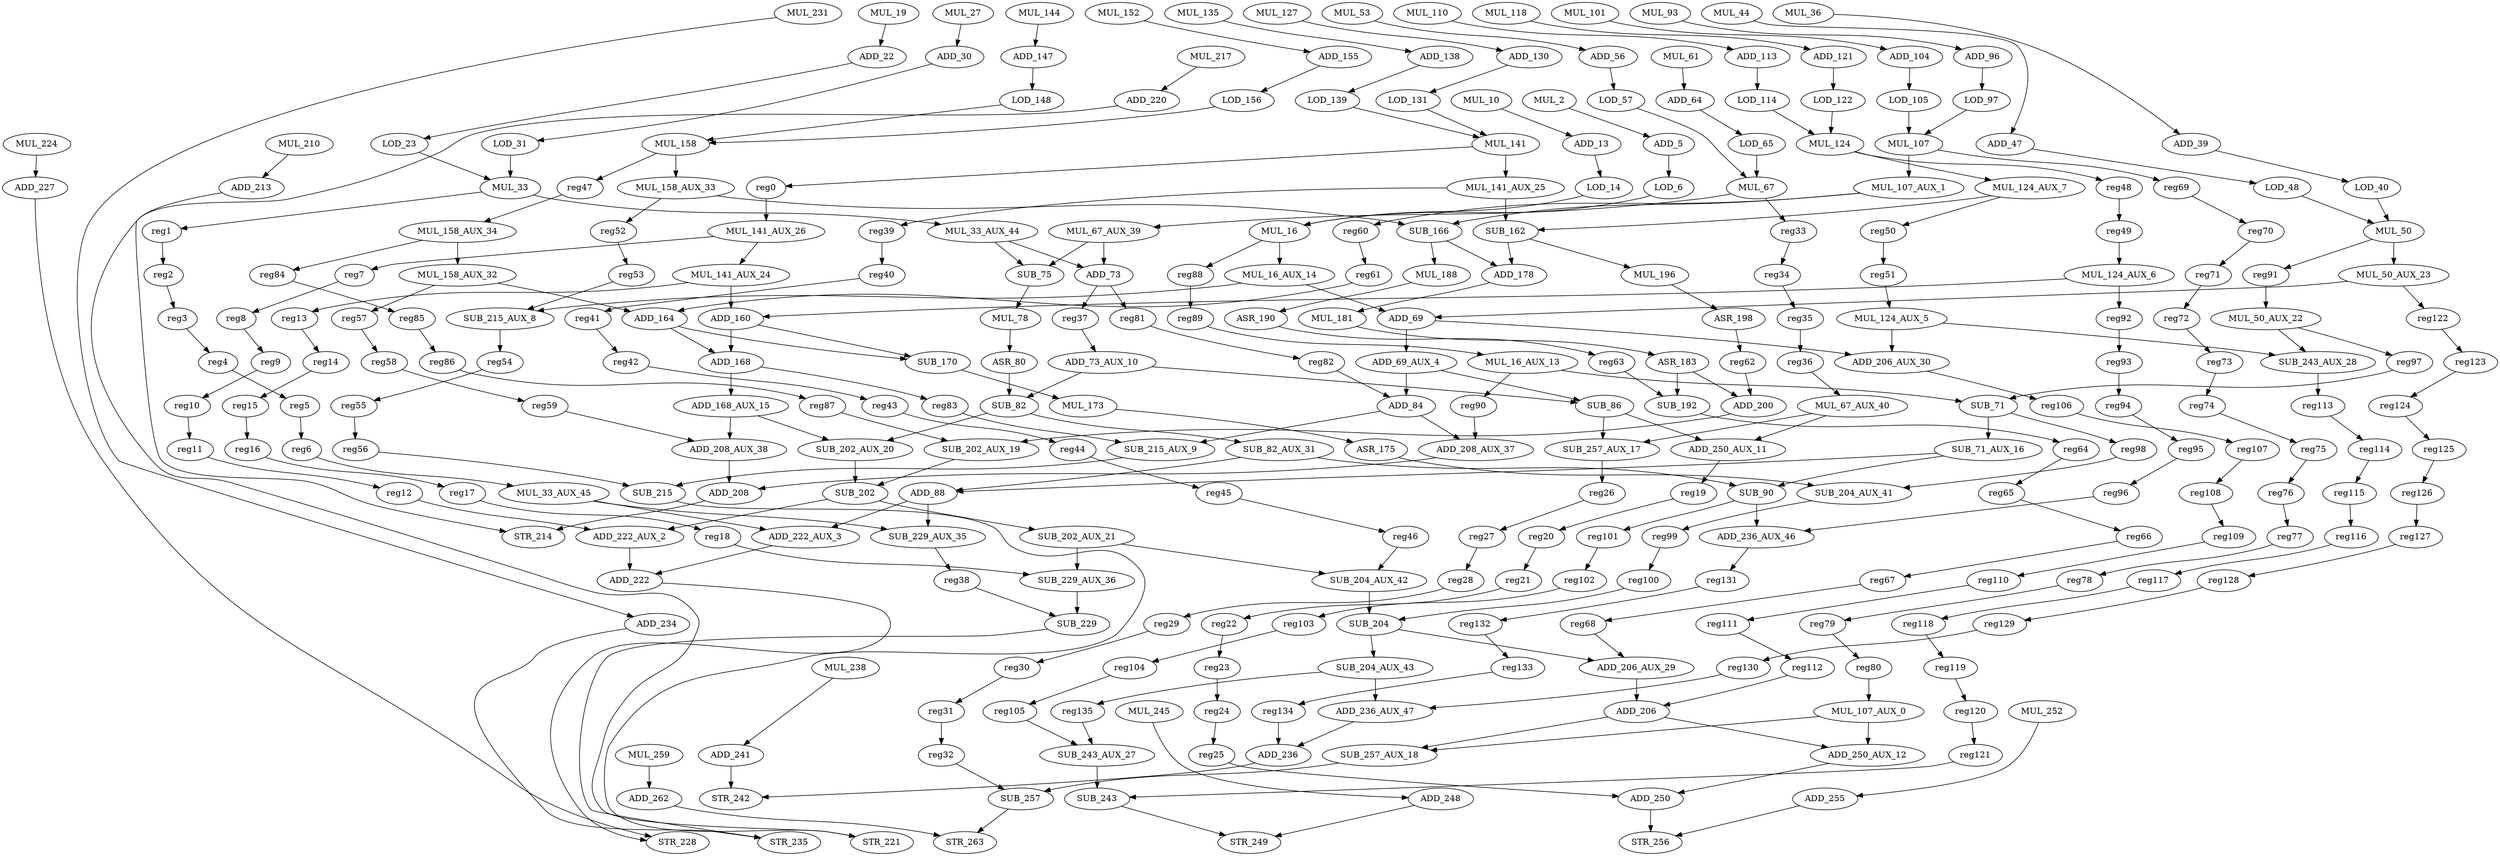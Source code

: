 digraph G {
    MUL_53;
    ADD_56;
    SUB_257_AUX_17;
    reg26;
    MUL_50_AUX_22;
    reg97;
    SUB_243_AUX_28;
    ADD_220;
    STR_221;
    MUL_16_AUX_13;
    reg90;
    SUB_71;
    MUL_124_AUX_6;
    ADD_160;
    reg92;
    MUL_252;
    ADD_255;
    MUL_127;
    ADD_130;
    MUL_238;
    ADD_241;
    SUB_229_AUX_36;
    SUB_229;
    MUL_107_AUX_1;
    reg60;
    SUB_166;
    MUL_141_AUX_25;
    reg39;
    SUB_162;
    MUL_245;
    ADD_248;
    ADD_168;
    SUB_170;
    ADD_147;
    LOD_148;
    MUL_118;
    ADD_121;
    SUB_243_AUX_27;
    SUB_243;
    SUB_90;
    ADD_236_AUX_46;
    reg101;
    LOD_156;
    MUL_158;
    MUL_158_AUX_33;
    reg47;
    MUL_124_AUX_5;
    ADD_206_AUX_30;
    ADD_113;
    LOD_114;
    reg113;
    ADD_13;
    LOD_14;
    STR_256;
    MUL_61;
    ADD_64;
    ADD_206_AUX_29;
    ADD_206;
    ADD_250;
    SUB_204_AUX_43;
    reg135;
    ADD_236_AUX_47;
    ASR_80;
    SUB_82;
    ADD_234;
    STR_235;
    ADD_250_AUX_12;
    SUB_257_AUX_18;
    MUL_16;
    LOD_105;
    MUL_107;
    LOD_57;
    MUL_67;
    reg33;
    MUL_67_AUX_39;
    SUB_257;
    STR_263;
    ADD_236;
    STR_242;
    ADD_262;
    SUB_204_AUX_42;
    SUB_204;
    ASR_198;
    reg62;
    MUL_217;
    MUL_124;
    reg48;
    MUL_124_AUX_7;
    ASR_175;
    SUB_204_AUX_41;
    MUL_141;
    reg0;
    MUL_16_AUX_14;
    SUB_215_AUX_8;
    ADD_69;
    ADD_208_AUX_38;
    ADD_208;
    reg52;
    MUL_33;
    reg1;
    MUL_33_AUX_44;
    MUL_10;
    ADD_222;
    STR_228;
    MUL_135;
    ADD_138;
    MUL_196;
    ADD_250_AUX_11;
    reg19;
    ADD_69_AUX_4;
    SUB_86;
    ADD_84;
    SUB_75;
    ADD_73;
    LOD_65;
    MUL_78;
    ADD_155;
    MUL_188;
    ASR_190;
    LOD_131;
    LOD_48;
    MUL_50;
    ADD_164;
    MUL_210;
    ADD_213;
    ADD_22;
    LOD_23;
    MUL_19;
    SUB_202_AUX_20;
    SUB_202;
    STR_249;
    ADD_208_AUX_37;
    MUL_67_AUX_40;
    MUL_158_AUX_32;
    reg57;
    reg131;
    LOD_122;
    ADD_178;
    MUL_181;
    ADD_222_AUX_2;
    SUB_202_AUX_21;
    MUL_33_AUX_45;
    SUB_229_AUX_35;
    ADD_222_AUX_3;
    MUL_50_AUX_23;
    reg122;
    MUL_259;
    MUL_141_AUX_24;
    reg13;
    SUB_215_AUX_9;
    reg106;
    reg50;
    MUL_152;
    LOD_97;
    reg98;
    SUB_71_AUX_16;
    ADD_88;
    MUL_173;
    LOD_6;
    MUL_93;
    ADD_96;
    MUL_44;
    ADD_47;
    reg99;
    MUL_36;
    ADD_39;
    ADD_104;
    ADD_73_AUX_10;
    MUL_2;
    ADD_5;
    LOD_40;
    reg83;
    ADD_168_AUX_15;
    MUL_231;
    SUB_82_AUX_31;
    MUL_144;
    ADD_30;
    LOD_31;
    STR_214;
    MUL_224;
    ADD_227;
    ADD_200;
    SUB_202_AUX_19;
    MUL_110;
    LOD_139;
    MUL_27;
    MUL_107_AUX_0;
    reg54;
    SUB_215;
    MUL_158_AUX_34;
    reg84;
    MUL_101;
    reg63;
    reg81;
    reg37;
    reg69;
    ASR_183;
    SUB_192;
    reg64;
    reg91;
    MUL_141_AUX_26;
    reg7;
    reg88;
    reg38;
    reg82;
    reg55;
    reg56;
    reg8;
    reg9;
    reg10;
    reg11;
    reg12;
    reg49;
    reg100;
    reg85;
    reg86;
    reg87;
    reg27;
    reg28;
    reg29;
    reg30;
    reg31;
    reg32;
    reg34;
    reg35;
    reg36;
    reg123;
    reg124;
    reg125;
    reg126;
    reg127;
    reg128;
    reg129;
    reg130;
    reg53;
    reg61;
    reg89;
    reg20;
    reg21;
    reg22;
    reg23;
    reg24;
    reg25;
    reg107;
    reg108;
    reg109;
    reg110;
    reg111;
    reg112;
    reg70;
    reg71;
    reg72;
    reg73;
    reg74;
    reg75;
    reg76;
    reg77;
    reg78;
    reg79;
    reg80;
    reg114;
    reg115;
    reg116;
    reg117;
    reg118;
    reg119;
    reg120;
    reg121;
    reg58;
    reg59;
    reg14;
    reg15;
    reg16;
    reg17;
    reg18;
    reg93;
    reg94;
    reg95;
    reg96;
    reg40;
    reg41;
    reg42;
    reg43;
    reg44;
    reg45;
    reg46;
    reg51;
    reg2;
    reg3;
    reg4;
    reg5;
    reg6;
    reg65;
    reg66;
    reg67;
    reg68;
    reg102;
    reg103;
    reg104;
    reg105;
    reg132;
    reg133;
    reg134;
    MUL_53 -> ADD_56 [weight=0];
    ADD_56 -> LOD_57 [weight=0];
    SUB_257_AUX_17 -> reg26 [weight=3];
    reg26 -> reg27 [weight=0];
    MUL_50_AUX_22 -> reg97 [weight=0];
    MUL_50_AUX_22 -> SUB_243_AUX_28 [weight=0];
    reg97 -> SUB_71 [weight=0];
    SUB_243_AUX_28 -> reg113 [weight=5];
    ADD_220 -> STR_221 [weight=0];
    MUL_16_AUX_13 -> reg90 [weight=0];
    MUL_16_AUX_13 -> SUB_71 [weight=0];
    reg90 -> ADD_208_AUX_37 [weight=0];
    SUB_71 -> reg98 [weight=6];
    SUB_71 -> SUB_71_AUX_16 [weight=13];
    MUL_124_AUX_6 -> ADD_160 [weight=0];
    MUL_124_AUX_6 -> reg92 [weight=0];
    ADD_160 -> ADD_168 [weight=13];
    ADD_160 -> SUB_170 [weight=0];
    reg92 -> reg93 [weight=4];
    MUL_252 -> ADD_255 [weight=0];
    ADD_255 -> STR_256 [weight=0];
    MUL_127 -> ADD_130 [weight=0];
    ADD_130 -> LOD_131 [weight=0];
    MUL_238 -> ADD_241 [weight=0];
    ADD_241 -> STR_242 [weight=3];
    SUB_229_AUX_36 -> SUB_229 [weight=14];
    SUB_229 -> STR_235 [weight=0];
    MUL_107_AUX_1 -> reg60 [weight=0];
    MUL_107_AUX_1 -> SUB_166 [weight=0];
    reg60 -> reg61 [weight=0];
    SUB_166 -> MUL_188 [weight=3];
    SUB_166 -> ADD_178 [weight=0];
    MUL_141_AUX_25 -> reg39 [weight=0];
    MUL_141_AUX_25 -> SUB_162 [weight=7];
    reg39 -> reg40 [weight=2];
    SUB_162 -> ADD_178 [weight=0];
    SUB_162 -> MUL_196 [weight=0];
    MUL_245 -> ADD_248 [weight=0];
    ADD_248 -> STR_249 [weight=0];
    ADD_168 -> reg83 [weight=0];
    ADD_168 -> ADD_168_AUX_15 [weight=15];
    SUB_170 -> MUL_173 [weight=7];
    ADD_147 -> LOD_148 [weight=0];
    LOD_148 -> MUL_158 [weight=0];
    MUL_118 -> ADD_121 [weight=0];
    ADD_121 -> LOD_122 [weight=0];
    SUB_243_AUX_27 -> SUB_243 [weight=18];
    SUB_243 -> STR_249 [weight=0];
    SUB_90 -> ADD_236_AUX_46 [weight=2];
    SUB_90 -> reg101 [weight=0];
    ADD_236_AUX_46 -> reg131 [weight=0];
    reg101 -> reg102 [weight=0];
    LOD_156 -> MUL_158 [weight=0];
    MUL_158 -> MUL_158_AUX_33 [weight=3];
    MUL_158 -> reg47 [weight=0];
    MUL_158_AUX_33 -> reg52 [weight=0];
    MUL_158_AUX_33 -> SUB_166 [weight=0];
    reg47 -> MUL_158_AUX_34 [weight=0];
    MUL_124_AUX_5 -> ADD_206_AUX_30 [weight=8];
    MUL_124_AUX_5 -> SUB_243_AUX_28 [weight=0];
    ADD_206_AUX_30 -> reg106 [weight=0];
    ADD_113 -> LOD_114 [weight=1];
    LOD_114 -> MUL_124 [weight=0];
    reg113 -> reg114 [weight=0];
    ADD_13 -> LOD_14 [weight=0];
    LOD_14 -> MUL_16 [weight=3];
    MUL_61 -> ADD_64 [weight=0];
    ADD_64 -> LOD_65 [weight=0];
    ADD_206_AUX_29 -> ADD_206 [weight=18];
    ADD_206 -> ADD_250_AUX_12 [weight=0];
    ADD_206 -> SUB_257_AUX_18 [weight=0];
    ADD_250 -> STR_256 [weight=2];
    SUB_204_AUX_43 -> reg135 [weight=0];
    SUB_204_AUX_43 -> ADD_236_AUX_47 [weight=23];
    reg135 -> SUB_243_AUX_27 [weight=1];
    ADD_236_AUX_47 -> ADD_236 [weight=0];
    ASR_80 -> SUB_82 [weight=11];
    SUB_82 -> SUB_202_AUX_20 [weight=0];
    SUB_82 -> SUB_82_AUX_31 [weight=0];
    ADD_234 -> STR_235 [weight=0];
    ADD_250_AUX_12 -> ADD_250 [weight=0];
    SUB_257_AUX_18 -> SUB_257 [weight=17];
    MUL_16 -> reg88 [weight=0];
    MUL_16 -> MUL_16_AUX_14 [weight=12];
    LOD_105 -> MUL_107 [weight=2];
    MUL_107 -> MUL_107_AUX_1 [weight=14];
    MUL_107 -> reg69 [weight=1];
    LOD_57 -> MUL_67 [weight=0];
    MUL_67 -> reg33 [weight=0];
    MUL_67 -> MUL_67_AUX_39 [weight=0];
    reg33 -> reg34 [weight=0];
    MUL_67_AUX_39 -> SUB_75 [weight=6];
    MUL_67_AUX_39 -> ADD_73 [weight=7];
    SUB_257 -> STR_263 [weight=0];
    ADD_236 -> STR_242 [weight=0];
    ADD_262 -> STR_263 [weight=0];
    SUB_204_AUX_42 -> SUB_204 [weight=8];
    SUB_204 -> ADD_206_AUX_29 [weight=0];
    SUB_204 -> SUB_204_AUX_43 [weight=0];
    ASR_198 -> reg62 [weight=0];
    reg62 -> ADD_200 [weight=0];
    MUL_217 -> ADD_220 [weight=0];
    MUL_124 -> reg48 [weight=0];
    MUL_124 -> MUL_124_AUX_7 [weight=4];
    reg48 -> reg49 [weight=1];
    MUL_124_AUX_7 -> SUB_162 [weight=2];
    MUL_124_AUX_7 -> reg50 [weight=0];
    ASR_175 -> SUB_204_AUX_41 [weight=0];
    SUB_204_AUX_41 -> reg99 [weight=1];
    MUL_141 -> reg0 [weight=0];
    MUL_141 -> MUL_141_AUX_25 [weight=3];
    reg0 -> MUL_141_AUX_26 [weight=3];
    MUL_16_AUX_14 -> SUB_215_AUX_8 [weight=0];
    MUL_16_AUX_14 -> ADD_69 [weight=0];
    SUB_215_AUX_8 -> reg54 [weight=3];
    ADD_69 -> ADD_69_AUX_4 [weight=7];
    ADD_69 -> ADD_206_AUX_30 [weight=1];
    ADD_208_AUX_38 -> ADD_208 [weight=10];
    ADD_208 -> STR_214 [weight=2];
    reg52 -> reg53 [weight=0];
    MUL_33 -> reg1 [weight=0];
    MUL_33 -> MUL_33_AUX_44 [weight=0];
    reg1 -> reg2 [weight=0];
    MUL_33_AUX_44 -> ADD_73 [weight=1];
    MUL_33_AUX_44 -> SUB_75 [weight=0];
    MUL_10 -> ADD_13 [weight=0];
    ADD_222 -> STR_228 [weight=0];
    MUL_135 -> ADD_138 [weight=0];
    ADD_138 -> LOD_139 [weight=0];
    MUL_196 -> ASR_198 [weight=0];
    ADD_250_AUX_11 -> reg19 [weight=2];
    reg19 -> reg20 [weight=0];
    ADD_69_AUX_4 -> SUB_86 [weight=1];
    ADD_69_AUX_4 -> ADD_84 [weight=4];
    SUB_86 -> ADD_250_AUX_11 [weight=4];
    SUB_86 -> SUB_257_AUX_17 [weight=2];
    ADD_84 -> ADD_208_AUX_37 [weight=0];
    ADD_84 -> SUB_215_AUX_9 [weight=0];
    SUB_75 -> MUL_78 [weight=0];
    ADD_73 -> reg81 [weight=0];
    ADD_73 -> reg37 [weight=0];
    LOD_65 -> MUL_67 [weight=1];
    MUL_78 -> ASR_80 [weight=0];
    ADD_155 -> LOD_156 [weight=0];
    MUL_188 -> ASR_190 [weight=0];
    ASR_190 -> reg63 [weight=0];
    LOD_131 -> MUL_141 [weight=1];
    LOD_48 -> MUL_50 [weight=0];
    MUL_50 -> MUL_50_AUX_23 [weight=14];
    MUL_50 -> reg91 [weight=0];
    ADD_164 -> SUB_170 [weight=0];
    ADD_164 -> ADD_168 [weight=11];
    MUL_210 -> ADD_213 [weight=0];
    ADD_213 -> STR_214 [weight=0];
    ADD_22 -> LOD_23 [weight=0];
    LOD_23 -> MUL_33 [weight=0];
    MUL_19 -> ADD_22 [weight=0];
    SUB_202_AUX_20 -> SUB_202 [weight=9];
    SUB_202 -> ADD_222_AUX_2 [weight=0];
    SUB_202 -> SUB_202_AUX_21 [weight=4];
    ADD_208_AUX_37 -> ADD_208 [weight=3];
    MUL_67_AUX_40 -> ADD_250_AUX_11 [weight=2];
    MUL_67_AUX_40 -> SUB_257_AUX_17 [weight=0];
    MUL_158_AUX_32 -> ADD_164 [weight=0];
    MUL_158_AUX_32 -> reg57 [weight=0];
    reg57 -> reg58 [weight=0];
    reg131 -> reg132 [weight=0];
    LOD_122 -> MUL_124 [weight=0];
    ADD_178 -> MUL_181 [weight=2];
    MUL_181 -> ASR_183 [weight=0];
    ADD_222_AUX_2 -> ADD_222 [weight=14];
    SUB_202_AUX_21 -> SUB_229_AUX_36 [weight=2];
    SUB_202_AUX_21 -> SUB_204_AUX_42 [weight=0];
    MUL_33_AUX_45 -> SUB_229_AUX_35 [weight=8];
    MUL_33_AUX_45 -> ADD_222_AUX_3 [weight=0];
    SUB_229_AUX_35 -> reg38 [weight=0];
    ADD_222_AUX_3 -> ADD_222 [weight=0];
    MUL_50_AUX_23 -> ADD_69 [weight=0];
    MUL_50_AUX_23 -> reg122 [weight=0];
    reg122 -> reg123 [weight=0];
    MUL_259 -> ADD_262 [weight=1];
    MUL_141_AUX_24 -> ADD_160 [weight=7];
    MUL_141_AUX_24 -> reg13 [weight=0];
    reg13 -> reg14 [weight=0];
    SUB_215_AUX_9 -> SUB_215 [weight=0];
    reg106 -> reg107 [weight=0];
    reg50 -> reg51 [weight=1];
    MUL_152 -> ADD_155 [weight=0];
    LOD_97 -> MUL_107 [weight=0];
    reg98 -> SUB_204_AUX_41 [weight=0];
    SUB_71_AUX_16 -> SUB_90 [weight=0];
    SUB_71_AUX_16 -> ADD_88 [weight=0];
    ADD_88 -> SUB_229_AUX_35 [weight=3];
    ADD_88 -> ADD_222_AUX_3 [weight=9];
    MUL_173 -> ASR_175 [weight=0];
    LOD_6 -> MUL_16 [weight=0];
    MUL_93 -> ADD_96 [weight=0];
    ADD_96 -> LOD_97 [weight=0];
    MUL_44 -> ADD_47 [weight=0];
    ADD_47 -> LOD_48 [weight=0];
    reg99 -> reg100 [weight=0];
    MUL_36 -> ADD_39 [weight=0];
    ADD_39 -> LOD_40 [weight=0];
    ADD_104 -> LOD_105 [weight=0];
    ADD_73_AUX_10 -> SUB_82 [weight=14];
    ADD_73_AUX_10 -> SUB_86 [weight=0];
    MUL_2 -> ADD_5 [weight=0];
    ADD_5 -> LOD_6 [weight=2];
    LOD_40 -> MUL_50 [weight=0];
    reg83 -> SUB_215_AUX_9 [weight=0];
    ADD_168_AUX_15 -> SUB_202_AUX_20 [weight=0];
    ADD_168_AUX_15 -> ADD_208_AUX_38 [weight=0];
    MUL_231 -> ADD_234 [weight=0];
    SUB_82_AUX_31 -> ADD_88 [weight=0];
    SUB_82_AUX_31 -> SUB_90 [weight=2];
    MUL_144 -> ADD_147 [weight=0];
    ADD_30 -> LOD_31 [weight=0];
    LOD_31 -> MUL_33 [weight=1];
    MUL_224 -> ADD_227 [weight=0];
    ADD_227 -> STR_228 [weight=0];
    ADD_200 -> SUB_202_AUX_19 [weight=0];
    SUB_202_AUX_19 -> SUB_202 [weight=1];
    MUL_110 -> ADD_113 [weight=0];
    LOD_139 -> MUL_141 [weight=0];
    MUL_27 -> ADD_30 [weight=0];
    MUL_107_AUX_0 -> ADD_250_AUX_12 [weight=0];
    MUL_107_AUX_0 -> SUB_257_AUX_18 [weight=0];
    reg54 -> reg55 [weight=0];
    SUB_215 -> STR_221 [weight=0];
    MUL_158_AUX_34 -> reg84 [weight=0];
    MUL_158_AUX_34 -> MUL_158_AUX_32 [weight=3];
    reg84 -> reg85 [weight=0];
    MUL_101 -> ADD_104 [weight=0];
    reg63 -> SUB_192 [weight=0];
    reg81 -> reg82 [weight=0];
    reg37 -> ADD_73_AUX_10 [weight=0];
    reg69 -> reg70 [weight=0];
    ASR_183 -> SUB_192 [weight=3];
    ASR_183 -> ADD_200 [weight=0];
    SUB_192 -> reg64 [weight=0];
    reg64 -> reg65 [weight=0];
    reg91 -> MUL_50_AUX_22 [weight=5];
    MUL_141_AUX_26 -> reg7 [weight=0];
    MUL_141_AUX_26 -> MUL_141_AUX_24 [weight=0];
    reg7 -> reg8 [weight=0];
    reg88 -> reg89 [weight=3];
    reg38 -> SUB_229 [weight=0];
    reg82 -> ADD_84 [weight=1];
    reg55 -> reg56 [weight=0];
    reg56 -> SUB_215 [weight=0];
    reg8 -> reg9 [weight=0];
    reg9 -> reg10 [weight=0];
    reg10 -> reg11 [weight=0];
    reg11 -> reg12 [weight=0];
    reg12 -> ADD_222_AUX_2 [weight=0];
    reg49 -> MUL_124_AUX_6 [weight=7];
    reg100 -> SUB_204 [weight=7];
    reg85 -> reg86 [weight=0];
    reg86 -> reg87 [weight=1];
    reg87 -> SUB_202_AUX_19 [weight=0];
    reg27 -> reg28 [weight=0];
    reg28 -> reg29 [weight=0];
    reg29 -> reg30 [weight=0];
    reg30 -> reg31 [weight=0];
    reg31 -> reg32 [weight=1];
    reg32 -> SUB_257 [weight=0];
    reg34 -> reg35 [weight=0];
    reg35 -> reg36 [weight=1];
    reg36 -> MUL_67_AUX_40 [weight=0];
    reg123 -> reg124 [weight=0];
    reg124 -> reg125 [weight=0];
    reg125 -> reg126 [weight=0];
    reg126 -> reg127 [weight=0];
    reg127 -> reg128 [weight=0];
    reg128 -> reg129 [weight=0];
    reg129 -> reg130 [weight=0];
    reg130 -> ADD_236_AUX_47 [weight=0];
    reg53 -> SUB_215_AUX_8 [weight=0];
    reg61 -> ADD_164 [weight=0];
    reg89 -> MUL_16_AUX_13 [weight=4];
    reg20 -> reg21 [weight=0];
    reg21 -> reg22 [weight=0];
    reg22 -> reg23 [weight=0];
    reg23 -> reg24 [weight=1];
    reg24 -> reg25 [weight=0];
    reg25 -> ADD_250 [weight=0];
    reg107 -> reg108 [weight=0];
    reg108 -> reg109 [weight=0];
    reg109 -> reg110 [weight=0];
    reg110 -> reg111 [weight=0];
    reg111 -> reg112 [weight=0];
    reg112 -> ADD_206 [weight=0];
    reg70 -> reg71 [weight=0];
    reg71 -> reg72 [weight=0];
    reg72 -> reg73 [weight=0];
    reg73 -> reg74 [weight=0];
    reg74 -> reg75 [weight=0];
    reg75 -> reg76 [weight=0];
    reg76 -> reg77 [weight=0];
    reg77 -> reg78 [weight=0];
    reg78 -> reg79 [weight=0];
    reg79 -> reg80 [weight=0];
    reg80 -> MUL_107_AUX_0 [weight=2];
    reg114 -> reg115 [weight=0];
    reg115 -> reg116 [weight=0];
    reg116 -> reg117 [weight=0];
    reg117 -> reg118 [weight=0];
    reg118 -> reg119 [weight=0];
    reg119 -> reg120 [weight=0];
    reg120 -> reg121 [weight=0];
    reg121 -> SUB_243 [weight=0];
    reg58 -> reg59 [weight=0];
    reg59 -> ADD_208_AUX_38 [weight=0];
    reg14 -> reg15 [weight=0];
    reg15 -> reg16 [weight=0];
    reg16 -> reg17 [weight=0];
    reg17 -> reg18 [weight=0];
    reg18 -> SUB_229_AUX_36 [weight=0];
    reg93 -> reg94 [weight=0];
    reg94 -> reg95 [weight=0];
    reg95 -> reg96 [weight=0];
    reg96 -> ADD_236_AUX_46 [weight=0];
    reg40 -> reg41 [weight=0];
    reg41 -> reg42 [weight=0];
    reg42 -> reg43 [weight=0];
    reg43 -> reg44 [weight=0];
    reg44 -> reg45 [weight=0];
    reg45 -> reg46 [weight=0];
    reg46 -> SUB_204_AUX_42 [weight=0];
    reg51 -> MUL_124_AUX_5 [weight=0];
    reg2 -> reg3 [weight=0];
    reg3 -> reg4 [weight=0];
    reg4 -> reg5 [weight=0];
    reg5 -> reg6 [weight=0];
    reg6 -> MUL_33_AUX_45 [weight=0];
    reg65 -> reg66 [weight=0];
    reg66 -> reg67 [weight=0];
    reg67 -> reg68 [weight=0];
    reg68 -> ADD_206_AUX_29 [weight=0];
    reg102 -> reg103 [weight=0];
    reg103 -> reg104 [weight=0];
    reg104 -> reg105 [weight=0];
    reg105 -> SUB_243_AUX_27 [weight=0];
    reg132 -> reg133 [weight=0];
    reg133 -> reg134 [weight=0];
    reg134 -> ADD_236 [weight=24];
}
